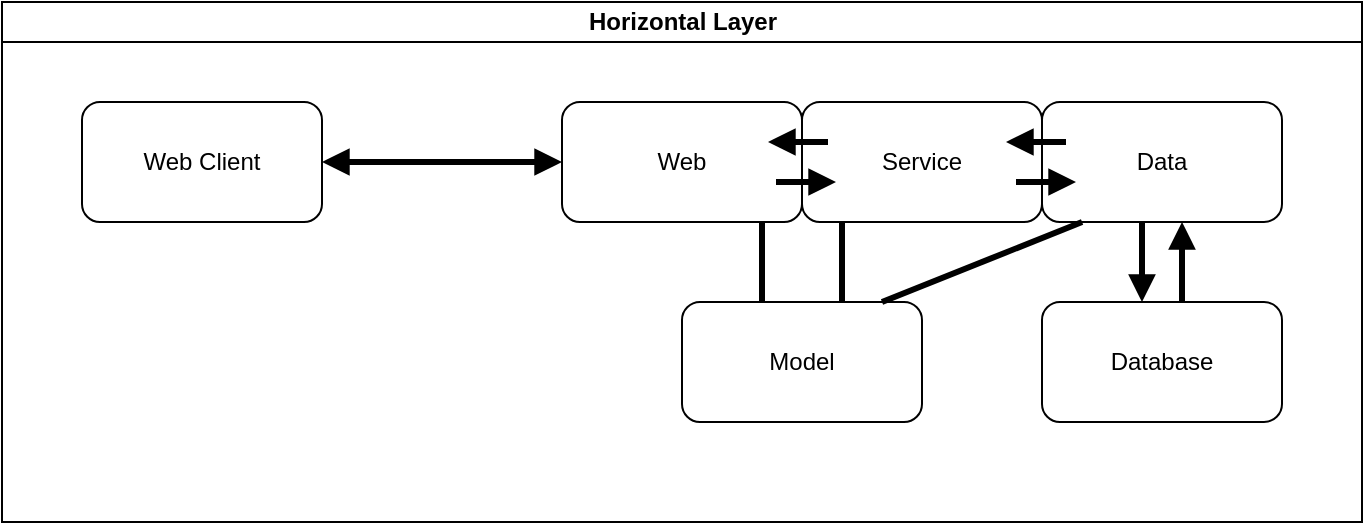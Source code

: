 <mxfile version="24.7.8">
  <diagram id="prtHgNgQTEPvFCAcTncT" name="Page-1">
    <mxGraphModel dx="679" dy="1202" grid="1" gridSize="10" guides="1" tooltips="1" connect="1" arrows="1" fold="1" page="1" pageScale="1" pageWidth="1169" pageHeight="827" math="0" shadow="0">
      <root>
        <mxCell id="0" />
        <mxCell id="1" parent="0" />
        <mxCell id="dNxyNK7c78bLwvsdeMH5-11" value="Horizontal Layer" style="swimlane;html=1;startSize=20;horizontal=1;containerType=tree;glass=0;" parent="1" vertex="1">
          <mxGeometry x="40" y="80" width="680" height="260" as="geometry">
            <mxRectangle x="40" y="80" width="90" height="30" as="alternateBounds" />
          </mxGeometry>
        </mxCell>
        <mxCell id="S6ZYbawEhijRoYvT3STJ-4" value="Web Client" style="rounded=1;whiteSpace=wrap;html=1;" parent="dNxyNK7c78bLwvsdeMH5-11" vertex="1">
          <mxGeometry x="40" y="50" width="120" height="60" as="geometry" />
        </mxCell>
        <mxCell id="S6ZYbawEhijRoYvT3STJ-5" value="Service" style="rounded=1;whiteSpace=wrap;html=1;" parent="dNxyNK7c78bLwvsdeMH5-11" vertex="1">
          <mxGeometry x="400" y="50" width="120" height="60" as="geometry" />
        </mxCell>
        <mxCell id="S6ZYbawEhijRoYvT3STJ-6" value="Data" style="rounded=1;whiteSpace=wrap;html=1;" parent="dNxyNK7c78bLwvsdeMH5-11" vertex="1">
          <mxGeometry x="520" y="50" width="120" height="60" as="geometry" />
        </mxCell>
        <mxCell id="S6ZYbawEhijRoYvT3STJ-8" value="Web" style="rounded=1;whiteSpace=wrap;html=1;" parent="dNxyNK7c78bLwvsdeMH5-11" vertex="1">
          <mxGeometry x="280" y="50" width="120" height="60" as="geometry" />
        </mxCell>
        <mxCell id="S6ZYbawEhijRoYvT3STJ-10" value="Model" style="rounded=1;whiteSpace=wrap;html=1;" parent="dNxyNK7c78bLwvsdeMH5-11" vertex="1">
          <mxGeometry x="340" y="150" width="120" height="60" as="geometry" />
        </mxCell>
        <mxCell id="S6ZYbawEhijRoYvT3STJ-11" value="Database" style="rounded=1;whiteSpace=wrap;html=1;" parent="dNxyNK7c78bLwvsdeMH5-11" vertex="1">
          <mxGeometry x="520" y="150" width="120" height="60" as="geometry" />
        </mxCell>
        <mxCell id="S6ZYbawEhijRoYvT3STJ-12" value="" style="endArrow=block;startArrow=block;html=1;rounded=0;exitX=1;exitY=0.5;exitDx=0;exitDy=0;entryX=0;entryY=0.5;entryDx=0;entryDy=0;strokeWidth=3;endFill=1;startFill=1;" parent="dNxyNK7c78bLwvsdeMH5-11" source="S6ZYbawEhijRoYvT3STJ-4" target="S6ZYbawEhijRoYvT3STJ-8" edge="1">
          <mxGeometry width="50" height="50" relative="1" as="geometry">
            <mxPoint x="390" y="200" as="sourcePoint" />
            <mxPoint x="440" y="150" as="targetPoint" />
          </mxGeometry>
        </mxCell>
        <mxCell id="S6ZYbawEhijRoYvT3STJ-14" value="" style="endArrow=block;startArrow=none;html=1;rounded=0;strokeWidth=3;endFill=1;startFill=0;" parent="dNxyNK7c78bLwvsdeMH5-11" edge="1">
          <mxGeometry width="50" height="50" relative="1" as="geometry">
            <mxPoint x="413" y="70" as="sourcePoint" />
            <mxPoint x="383" y="70" as="targetPoint" />
          </mxGeometry>
        </mxCell>
        <mxCell id="S6ZYbawEhijRoYvT3STJ-15" value="" style="endArrow=block;startArrow=none;html=1;rounded=0;strokeWidth=3;endFill=1;startFill=0;" parent="dNxyNK7c78bLwvsdeMH5-11" edge="1">
          <mxGeometry width="50" height="50" relative="1" as="geometry">
            <mxPoint x="387" y="90" as="sourcePoint" />
            <mxPoint x="417" y="90" as="targetPoint" />
          </mxGeometry>
        </mxCell>
        <mxCell id="VnPoHlpbtceTUFmNNz2N-1" value="" style="endArrow=block;startArrow=none;html=1;rounded=0;strokeWidth=3;endFill=1;startFill=0;" edge="1" parent="dNxyNK7c78bLwvsdeMH5-11">
          <mxGeometry width="50" height="50" relative="1" as="geometry">
            <mxPoint x="507" y="90" as="sourcePoint" />
            <mxPoint x="537" y="90" as="targetPoint" />
          </mxGeometry>
        </mxCell>
        <mxCell id="VnPoHlpbtceTUFmNNz2N-2" value="" style="endArrow=block;startArrow=none;html=1;rounded=0;strokeWidth=3;endFill=1;startFill=0;" edge="1" parent="dNxyNK7c78bLwvsdeMH5-11">
          <mxGeometry width="50" height="50" relative="1" as="geometry">
            <mxPoint x="532" y="70" as="sourcePoint" />
            <mxPoint x="502" y="70" as="targetPoint" />
          </mxGeometry>
        </mxCell>
        <mxCell id="VnPoHlpbtceTUFmNNz2N-6" value="" style="endArrow=block;startArrow=none;html=1;rounded=0;strokeWidth=3;endFill=1;startFill=0;" edge="1" parent="dNxyNK7c78bLwvsdeMH5-11">
          <mxGeometry width="50" height="50" relative="1" as="geometry">
            <mxPoint x="570" y="110" as="sourcePoint" />
            <mxPoint x="570" y="150" as="targetPoint" />
          </mxGeometry>
        </mxCell>
        <mxCell id="VnPoHlpbtceTUFmNNz2N-7" value="" style="endArrow=block;startArrow=none;html=1;rounded=0;strokeWidth=3;endFill=1;startFill=0;" edge="1" parent="dNxyNK7c78bLwvsdeMH5-11">
          <mxGeometry width="50" height="50" relative="1" as="geometry">
            <mxPoint x="590" y="150" as="sourcePoint" />
            <mxPoint x="590" y="110" as="targetPoint" />
          </mxGeometry>
        </mxCell>
        <mxCell id="VnPoHlpbtceTUFmNNz2N-8" value="" style="endArrow=none;startArrow=none;html=1;rounded=0;strokeWidth=3;endFill=0;startFill=0;exitX=0.167;exitY=1;exitDx=0;exitDy=0;exitPerimeter=0;" edge="1" parent="dNxyNK7c78bLwvsdeMH5-11" source="S6ZYbawEhijRoYvT3STJ-6">
          <mxGeometry width="50" height="50" relative="1" as="geometry">
            <mxPoint x="440" y="130" as="sourcePoint" />
            <mxPoint x="440" y="150" as="targetPoint" />
          </mxGeometry>
        </mxCell>
        <mxCell id="VnPoHlpbtceTUFmNNz2N-25" value="" style="endArrow=none;startArrow=none;html=1;rounded=0;strokeWidth=3;endFill=0;startFill=0;" edge="1" parent="dNxyNK7c78bLwvsdeMH5-11">
          <mxGeometry width="50" height="50" relative="1" as="geometry">
            <mxPoint x="420" y="110" as="sourcePoint" />
            <mxPoint x="420" y="130" as="targetPoint" />
            <Array as="points">
              <mxPoint x="420" y="130" />
              <mxPoint x="420" y="150" />
            </Array>
          </mxGeometry>
        </mxCell>
        <mxCell id="VnPoHlpbtceTUFmNNz2N-26" value="" style="endArrow=none;startArrow=none;html=1;rounded=0;strokeWidth=3;endFill=0;startFill=0;" edge="1" parent="dNxyNK7c78bLwvsdeMH5-11">
          <mxGeometry width="50" height="50" relative="1" as="geometry">
            <mxPoint x="380" y="110" as="sourcePoint" />
            <mxPoint x="380" y="130" as="targetPoint" />
            <Array as="points">
              <mxPoint x="380" y="130" />
              <mxPoint x="380" y="150" />
            </Array>
          </mxGeometry>
        </mxCell>
      </root>
    </mxGraphModel>
  </diagram>
</mxfile>
